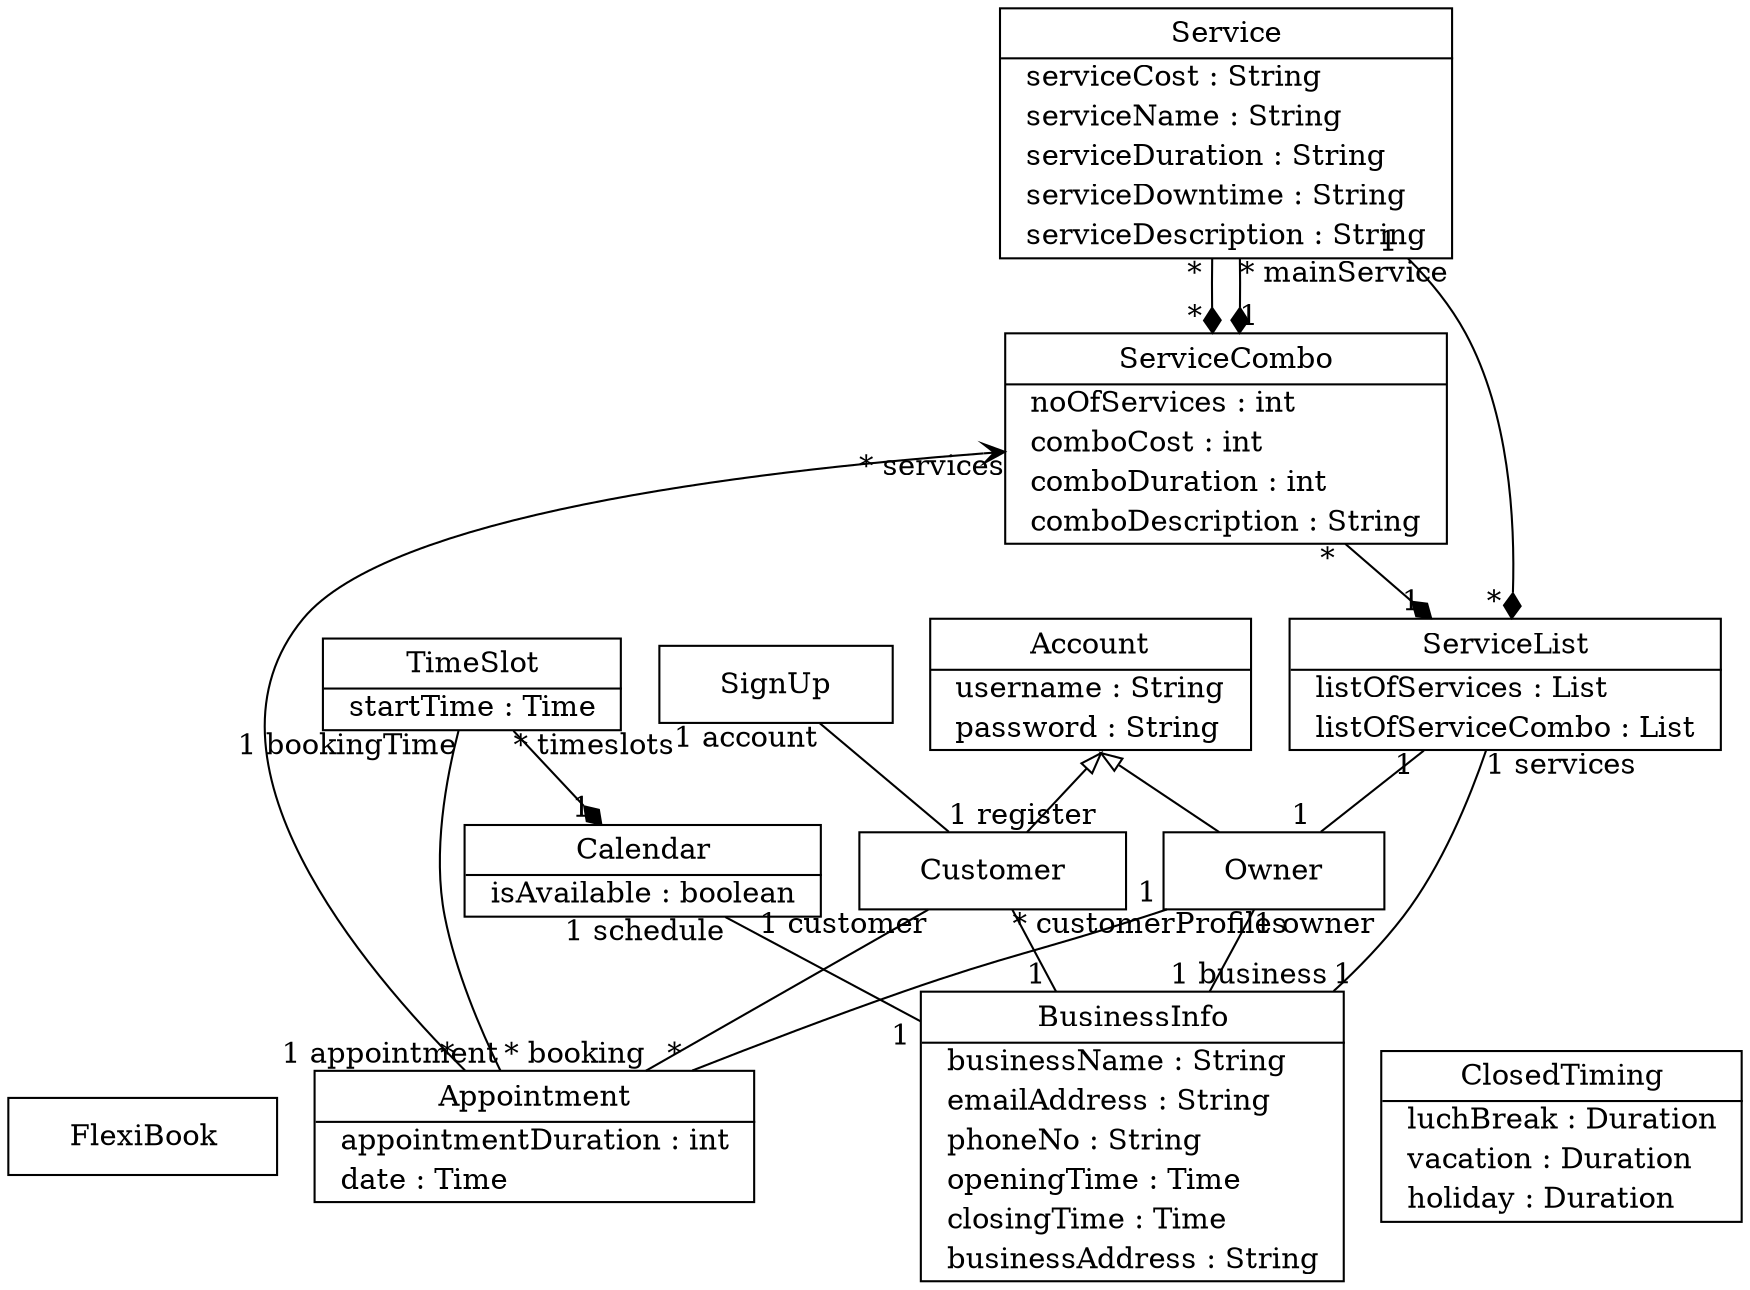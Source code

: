 // Code generated by Umple 1.30.1.5099.60569f335

digraph "main" {
  size="80,10"
  rankdir="BT"
  node [shape=record margin=0; href="javascript:Action.selectClass(&quot;\N&quot;);"];

  // Class: FlexiBook
  "FlexiBook" [shape=plaintext margin=0 label=<<table border="1" cellspacing="0" cellborder="0" cellpadding="10"><tr><td>    FlexiBook    </td></tr></table>>,
   tooltip="class FlexiBook
"];

  // Class: Account
  "Account" [shape=plaintext margin=0 label=<<table border="1" cellspacing="0" cellborder="0" cellpadding="2"><tr><td cellpadding="4">    Account    </td></tr><hr/><tr><td align="left" href="" title="String username&#13;">  username : String  </td></tr><tr><td align="left" href="" title="String password&#13;">  password : String  </td></tr></table>>,
   tooltip="class Account
"];

  // Class: Customer
  "Customer" [shape=plaintext margin=0 label=<<table border="1" cellspacing="0" cellborder="0" cellpadding="10"><tr><td>    Customer    </td></tr></table>>,
   tooltip="class Customer
"];
  "Customer" -> "Account" [arrowhead="empty"; samehead="gen"];


  // Class: Service
  "Service" [shape=plaintext margin=0 label=<<table border="1" cellspacing="0" cellborder="0" cellpadding="2"><tr><td cellpadding="4">    Service    </td></tr><hr/><tr><td align="left" href="" title="String serviceCost&#13;">  serviceCost : String  </td></tr><tr><td align="left" href="" title="String serviceName&#13;">  serviceName : String  </td></tr><tr><td align="left" href="" title="String serviceDuration&#13;">  serviceDuration : String  </td></tr><tr><td align="left" href="" title="String serviceDowntime&#13;">  serviceDowntime : String  </td></tr><tr><td align="left" href="" title="String serviceDescription&#13;">  serviceDescription : String  </td></tr></table>>,
   tooltip="class Service
"];

  // Class: Owner
  "Owner" [shape=plaintext margin=0 label=<<table border="1" cellspacing="0" cellborder="0" cellpadding="10"><tr><td>    Owner    </td></tr></table>>,
   tooltip="class Owner
"];
  "Owner" -> "Account" [arrowhead="empty"; samehead="gen"];


  // Class: ServiceCombo
  "ServiceCombo" [shape=plaintext margin=0 label=<<table border="1" cellspacing="0" cellborder="0" cellpadding="2"><tr><td cellpadding="4">    ServiceCombo    </td></tr><hr/><tr><td align="left" href="" title="int noOfServices&#13;">  noOfServices : int  </td></tr><tr><td align="left" href="" title="int comboCost&#13;">  comboCost : int  </td></tr><tr><td align="left" href="" title="int comboDuration&#13;">  comboDuration : int  </td></tr><tr><td align="left" href="" title="String comboDescription&#13;">  comboDescription : String  </td></tr></table>>,
   tooltip="class ServiceCombo
"];

  // Class: BusinessInfo
  "BusinessInfo" [shape=plaintext margin=0 label=<<table border="1" cellspacing="0" cellborder="0" cellpadding="2"><tr><td cellpadding="4">    BusinessInfo    </td></tr><hr/><tr><td align="left" href="" title="String businessName&#13;">  businessName : String  </td></tr><tr><td align="left" href="" title="String emailAddress&#13;">  emailAddress : String  </td></tr><tr><td align="left" href="" title="String phoneNo&#13;">  phoneNo : String  </td></tr><tr><td align="left" href="" title="Time openingTime&#13;">  openingTime : Time  </td></tr><tr><td align="left" href="" title="Time closingTime&#13;">  closingTime : Time  </td></tr><tr><td align="left" href="" title="String businessAddress&#13;">  businessAddress : String  </td></tr></table>>,
   tooltip="class BusinessInfo
"];

  // Class: Appointment
  "Appointment" [shape=plaintext margin=0 label=<<table border="1" cellspacing="0" cellborder="0" cellpadding="2"><tr><td cellpadding="4">    Appointment    </td></tr><hr/><tr><td align="left" href="" title="int appointmentDuration&#13;">  appointmentDuration : int  </td></tr><tr><td align="left" href="" title="Time date&#13;">  date : Time  </td></tr></table>>,
   tooltip="class Appointment
"];

  // Class: Calendar
  "Calendar" [shape=plaintext margin=0 label=<<table border="1" cellspacing="0" cellborder="0" cellpadding="2"><tr><td cellpadding="4">    Calendar    </td></tr><hr/><tr><td align="left" href="" title="boolean isAvailable&#13;">  isAvailable : boolean  </td></tr></table>>,
   tooltip="class Calendar
"];

  // Class: TimeSlot
  "TimeSlot" [shape=plaintext margin=0 label=<<table border="1" cellspacing="0" cellborder="0" cellpadding="2"><tr><td cellpadding="4">    TimeSlot    </td></tr><hr/><tr><td align="left" href="" title="Time startTime&#13;">  startTime : Time  </td></tr></table>>,
   tooltip="class TimeSlot
"];

  // Class: ServiceList
  "ServiceList" [shape=plaintext margin=0 label=<<table border="1" cellspacing="0" cellborder="0" cellpadding="2"><tr><td cellpadding="4">    ServiceList    </td></tr><hr/><tr><td align="left" href="" title="List listOfServices&#13;">  listOfServices : List  </td></tr><tr><td align="left" href="" title="List listOfServiceCombo&#13;">  listOfServiceCombo : List  </td></tr></table>>,
   tooltip="class ServiceList
"];

  // Class: SignUp
  "SignUp" [shape=plaintext margin=0 label=<<table border="1" cellspacing="0" cellborder="0" cellpadding="10"><tr><td>    SignUp    </td></tr></table>>,
   tooltip="class SignUp
"];

  // Class: ClosedTiming
  "ClosedTiming" [shape=plaintext margin=0 label=<<table border="1" cellspacing="0" cellborder="0" cellpadding="2"><tr><td cellpadding="4">    ClosedTiming    </td></tr><hr/><tr><td align="left" href="" title="Duration luchBreak&#13;">  luchBreak : Duration  </td></tr><tr><td align="left" href="" title="Duration vacation&#13;">  vacation : Duration  </td></tr><tr><td align="left" href="" title="Duration holiday&#13;">  holiday : Duration  </td></tr></table>>,
   tooltip="class ClosedTiming
"];

  // All associations
  "Customer" -> "SignUp" [dir="none", taillabel="1 register", headlabel="1 account", tooltip="Customer 1 register -- 1 account SignUp"];
  "Owner" -> "ServiceList" [dir="none", taillabel="1 ", headlabel="1 ", tooltip="Owner 1  -- 1  ServiceList"];
  "ServiceCombo" -> "Service" [dir="back", arrowtail="diamond", taillabel="* ", headlabel="* ", tooltip="ServiceCombo *  <@>- *  Service"];
  "ServiceCombo" -> "Service" [dir="back", arrowtail="diamond", taillabel="1 ", headlabel="* mainService", tooltip="ServiceCombo 1  <@>- * mainService Service"];
  "BusinessInfo" -> "ServiceList" [dir="none", taillabel="1 ", headlabel="1 services", tooltip="BusinessInfo 1  -- 1 services ServiceList"];
  "BusinessInfo" -> "Customer" [dir="none", taillabel="1 ", headlabel="* customerProfiles", tooltip="BusinessInfo 1  -- * customerProfiles Customer"];
  "BusinessInfo" -> "Owner" [dir="none", taillabel="1 business", headlabel="1 owner", tooltip="BusinessInfo 1 business -- 1 owner Owner"];
  "BusinessInfo" -> "Calendar" [dir="none", taillabel="1 ", headlabel="1 schedule", tooltip="BusinessInfo 1  -- 1 schedule Calendar"];
  "Appointment" -> "Customer" [dir="none", taillabel="* booking", headlabel="1 customer", tooltip="Appointment * booking -- 1 customer Customer"];
  "Appointment" -> "TimeSlot" [dir="none", taillabel="1 appointment", headlabel="1 bookingTime", tooltip="Appointment 1 appointment -- 1 bookingTime TimeSlot"];
  "Appointment" -> "ServiceCombo" [dir="forward", arrowhead="open", taillabel="* ", headlabel="* services", tooltip="Appointment *  -> * services ServiceCombo"];
  "Appointment" -> "Owner" [dir="none", taillabel="* ", headlabel="1 ", tooltip="Appointment *  -- 1  Owner"];
  "Calendar" -> "TimeSlot" [dir="back", arrowtail="diamond", taillabel="1 ", headlabel="* timeslots", tooltip="Calendar 1  <@>- * timeslots TimeSlot"];
  "ServiceList" -> "ServiceCombo" [dir="back", arrowtail="diamond", taillabel="1 ", headlabel="* ", tooltip="ServiceList 1  <@>- *  ServiceCombo"];
  "ServiceList" -> "Service" [dir="back", arrowtail="diamond", taillabel="* ", headlabel="1 ", tooltip="ServiceList *  <@>- 1  Service"];
}
